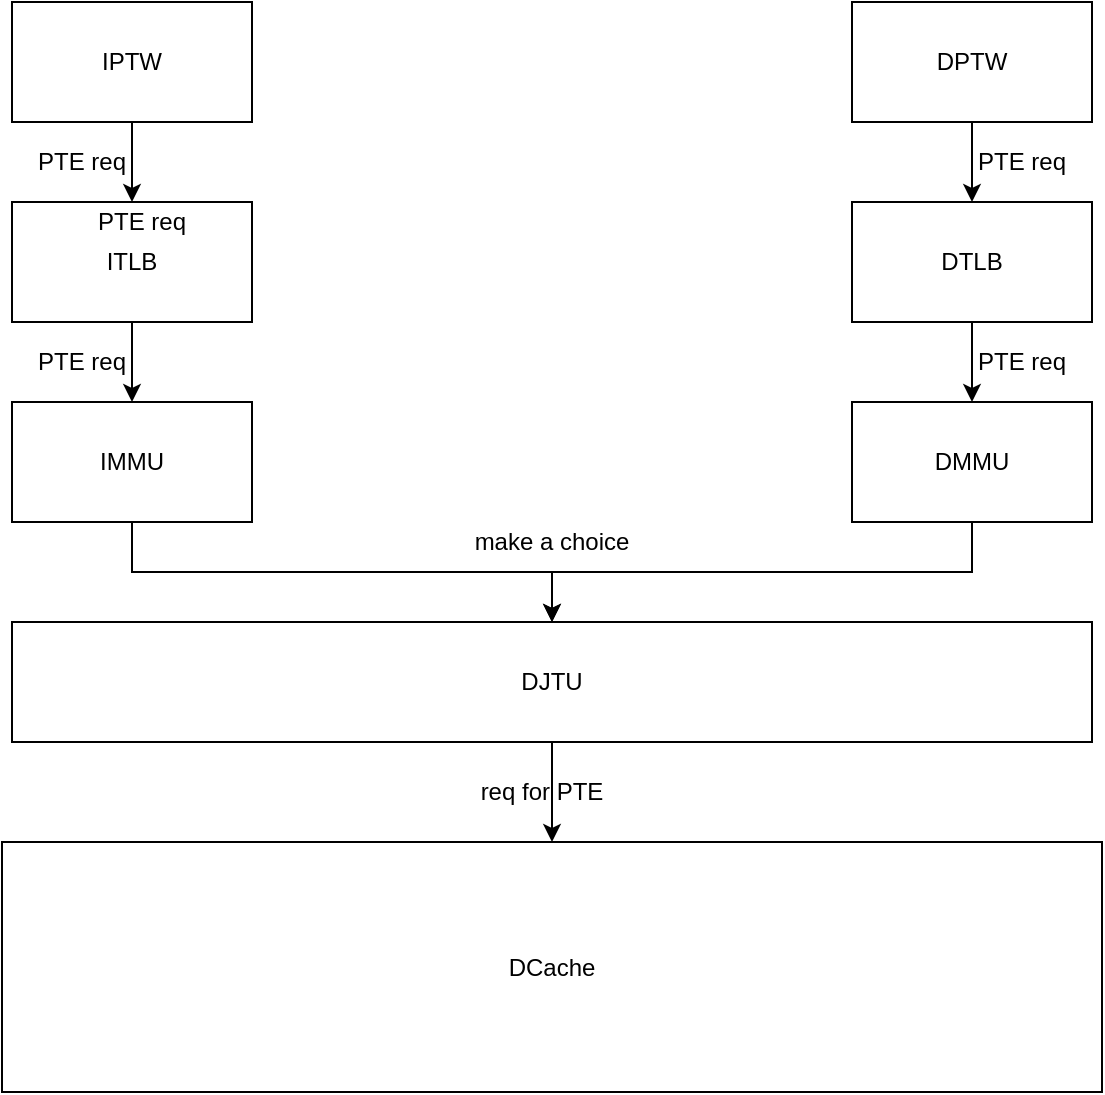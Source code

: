 <mxfile version="14.6.6" type="github">
  <diagram id="Qbc0r7cl9w0R0CRKhzlL" name="Page-1">
    <mxGraphModel dx="2062" dy="1161" grid="1" gridSize="10" guides="1" tooltips="1" connect="1" arrows="1" fold="1" page="1" pageScale="1" pageWidth="827" pageHeight="1169" math="0" shadow="0">
      <root>
        <mxCell id="0" />
        <mxCell id="1" parent="0" />
        <mxCell id="qlUCb1G9km6SzjGThaO4-9" style="edgeStyle=orthogonalEdgeStyle;rounded=0;orthogonalLoop=1;jettySize=auto;html=1;exitX=0.5;exitY=1;exitDx=0;exitDy=0;entryX=0.5;entryY=0;entryDx=0;entryDy=0;" edge="1" parent="1" source="qlUCb1G9km6SzjGThaO4-1" target="qlUCb1G9km6SzjGThaO4-3">
          <mxGeometry relative="1" as="geometry" />
        </mxCell>
        <mxCell id="qlUCb1G9km6SzjGThaO4-1" value="IPTW" style="rounded=0;whiteSpace=wrap;html=1;" vertex="1" parent="1">
          <mxGeometry x="120" y="110" width="120" height="60" as="geometry" />
        </mxCell>
        <mxCell id="qlUCb1G9km6SzjGThaO4-10" style="edgeStyle=orthogonalEdgeStyle;rounded=0;orthogonalLoop=1;jettySize=auto;html=1;exitX=0.5;exitY=1;exitDx=0;exitDy=0;" edge="1" parent="1" source="qlUCb1G9km6SzjGThaO4-2" target="qlUCb1G9km6SzjGThaO4-4">
          <mxGeometry relative="1" as="geometry" />
        </mxCell>
        <mxCell id="qlUCb1G9km6SzjGThaO4-2" value="DPTW" style="rounded=0;whiteSpace=wrap;html=1;" vertex="1" parent="1">
          <mxGeometry x="540" y="110" width="120" height="60" as="geometry" />
        </mxCell>
        <mxCell id="qlUCb1G9km6SzjGThaO4-11" style="edgeStyle=orthogonalEdgeStyle;rounded=0;orthogonalLoop=1;jettySize=auto;html=1;exitX=0.5;exitY=1;exitDx=0;exitDy=0;entryX=0.5;entryY=0;entryDx=0;entryDy=0;" edge="1" parent="1" source="qlUCb1G9km6SzjGThaO4-3" target="qlUCb1G9km6SzjGThaO4-5">
          <mxGeometry relative="1" as="geometry" />
        </mxCell>
        <mxCell id="qlUCb1G9km6SzjGThaO4-3" value="ITLB" style="rounded=0;whiteSpace=wrap;html=1;" vertex="1" parent="1">
          <mxGeometry x="120" y="210" width="120" height="60" as="geometry" />
        </mxCell>
        <mxCell id="qlUCb1G9km6SzjGThaO4-12" style="edgeStyle=orthogonalEdgeStyle;rounded=0;orthogonalLoop=1;jettySize=auto;html=1;exitX=0.5;exitY=1;exitDx=0;exitDy=0;entryX=0.5;entryY=0;entryDx=0;entryDy=0;" edge="1" parent="1" source="qlUCb1G9km6SzjGThaO4-4" target="qlUCb1G9km6SzjGThaO4-6">
          <mxGeometry relative="1" as="geometry" />
        </mxCell>
        <mxCell id="qlUCb1G9km6SzjGThaO4-4" value="DTLB" style="rounded=0;whiteSpace=wrap;html=1;" vertex="1" parent="1">
          <mxGeometry x="540" y="210" width="120" height="60" as="geometry" />
        </mxCell>
        <mxCell id="qlUCb1G9km6SzjGThaO4-13" style="edgeStyle=orthogonalEdgeStyle;rounded=0;orthogonalLoop=1;jettySize=auto;html=1;exitX=0.5;exitY=1;exitDx=0;exitDy=0;" edge="1" parent="1" source="qlUCb1G9km6SzjGThaO4-5" target="qlUCb1G9km6SzjGThaO4-7">
          <mxGeometry relative="1" as="geometry">
            <mxPoint x="180" y="410" as="targetPoint" />
          </mxGeometry>
        </mxCell>
        <mxCell id="qlUCb1G9km6SzjGThaO4-5" value="IMMU" style="rounded=0;whiteSpace=wrap;html=1;" vertex="1" parent="1">
          <mxGeometry x="120" y="310" width="120" height="60" as="geometry" />
        </mxCell>
        <mxCell id="qlUCb1G9km6SzjGThaO4-15" style="edgeStyle=orthogonalEdgeStyle;rounded=0;orthogonalLoop=1;jettySize=auto;html=1;exitX=0.5;exitY=1;exitDx=0;exitDy=0;" edge="1" parent="1" source="qlUCb1G9km6SzjGThaO4-6" target="qlUCb1G9km6SzjGThaO4-7">
          <mxGeometry relative="1" as="geometry" />
        </mxCell>
        <mxCell id="qlUCb1G9km6SzjGThaO4-6" value="DMMU" style="rounded=0;whiteSpace=wrap;html=1;" vertex="1" parent="1">
          <mxGeometry x="540" y="310" width="120" height="60" as="geometry" />
        </mxCell>
        <mxCell id="qlUCb1G9km6SzjGThaO4-16" style="edgeStyle=orthogonalEdgeStyle;rounded=0;orthogonalLoop=1;jettySize=auto;html=1;exitX=0.5;exitY=1;exitDx=0;exitDy=0;entryX=0.5;entryY=0;entryDx=0;entryDy=0;" edge="1" parent="1" source="qlUCb1G9km6SzjGThaO4-7" target="qlUCb1G9km6SzjGThaO4-8">
          <mxGeometry relative="1" as="geometry">
            <mxPoint x="390" y="530" as="targetPoint" />
          </mxGeometry>
        </mxCell>
        <mxCell id="qlUCb1G9km6SzjGThaO4-7" value="DJTU" style="rounded=0;whiteSpace=wrap;html=1;" vertex="1" parent="1">
          <mxGeometry x="120" y="420" width="540" height="60" as="geometry" />
        </mxCell>
        <mxCell id="qlUCb1G9km6SzjGThaO4-8" value="DCache" style="rounded=0;whiteSpace=wrap;html=1;" vertex="1" parent="1">
          <mxGeometry x="115" y="530" width="550" height="125" as="geometry" />
        </mxCell>
        <mxCell id="qlUCb1G9km6SzjGThaO4-19" value="PTE req" style="text;html=1;strokeColor=none;fillColor=none;align=center;verticalAlign=middle;whiteSpace=wrap;rounded=0;" vertex="1" parent="1">
          <mxGeometry x="130" y="180" width="50" height="20" as="geometry" />
        </mxCell>
        <mxCell id="qlUCb1G9km6SzjGThaO4-20" value="PTE req" style="text;html=1;strokeColor=none;fillColor=none;align=center;verticalAlign=middle;whiteSpace=wrap;rounded=0;" vertex="1" parent="1">
          <mxGeometry x="600" y="180" width="50" height="20" as="geometry" />
        </mxCell>
        <mxCell id="qlUCb1G9km6SzjGThaO4-21" value="PTE req" style="text;html=1;strokeColor=none;fillColor=none;align=center;verticalAlign=middle;whiteSpace=wrap;rounded=0;" vertex="1" parent="1">
          <mxGeometry x="130" y="280" width="50" height="20" as="geometry" />
        </mxCell>
        <mxCell id="qlUCb1G9km6SzjGThaO4-22" value="PTE req" style="text;html=1;strokeColor=none;fillColor=none;align=center;verticalAlign=middle;whiteSpace=wrap;rounded=0;" vertex="1" parent="1">
          <mxGeometry x="600" y="280" width="50" height="20" as="geometry" />
        </mxCell>
        <mxCell id="qlUCb1G9km6SzjGThaO4-23" value="PTE req" style="text;html=1;strokeColor=none;fillColor=none;align=center;verticalAlign=middle;whiteSpace=wrap;rounded=0;" vertex="1" parent="1">
          <mxGeometry x="160" y="210" width="50" height="20" as="geometry" />
        </mxCell>
        <mxCell id="qlUCb1G9km6SzjGThaO4-25" value="make a choice" style="text;html=1;strokeColor=none;fillColor=none;align=center;verticalAlign=middle;whiteSpace=wrap;rounded=0;" vertex="1" parent="1">
          <mxGeometry x="310" y="370" width="160" height="20" as="geometry" />
        </mxCell>
        <mxCell id="qlUCb1G9km6SzjGThaO4-26" value="req for PTE" style="text;html=1;strokeColor=none;fillColor=none;align=center;verticalAlign=middle;whiteSpace=wrap;rounded=0;" vertex="1" parent="1">
          <mxGeometry x="350" y="490" width="70" height="30" as="geometry" />
        </mxCell>
      </root>
    </mxGraphModel>
  </diagram>
</mxfile>
